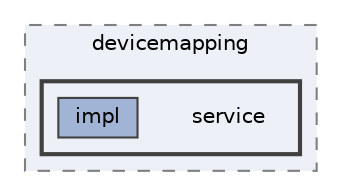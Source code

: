 digraph "repository/brm-subscriber/src/main/java/com/sterlite/cal/brm/subscriber/devicemapping/service"
{
 // LATEX_PDF_SIZE
  bgcolor="transparent";
  edge [fontname=Helvetica,fontsize=10,labelfontname=Helvetica,labelfontsize=10];
  node [fontname=Helvetica,fontsize=10,shape=box,height=0.2,width=0.4];
  compound=true
  subgraph clusterdir_17982310c061da4ff2e49b94d35e4a84 {
    graph [ bgcolor="#edf0f7", pencolor="grey50", label="devicemapping", fontname=Helvetica,fontsize=10 style="filled,dashed", URL="dir_17982310c061da4ff2e49b94d35e4a84.html",tooltip=""]
  subgraph clusterdir_4dbe38b983b4424c61bbf982d7400bd0 {
    graph [ bgcolor="#edf0f7", pencolor="grey25", label="", fontname=Helvetica,fontsize=10 style="filled,bold", URL="dir_4dbe38b983b4424c61bbf982d7400bd0.html",tooltip=""]
    dir_4dbe38b983b4424c61bbf982d7400bd0 [shape=plaintext, label="service"];
  dir_0d1ea2dfda88c77176b0e3fedb6a127f [label="impl", fillcolor="#a2b4d6", color="grey25", style="filled", URL="dir_0d1ea2dfda88c77176b0e3fedb6a127f.html",tooltip=""];
  }
  }
}
